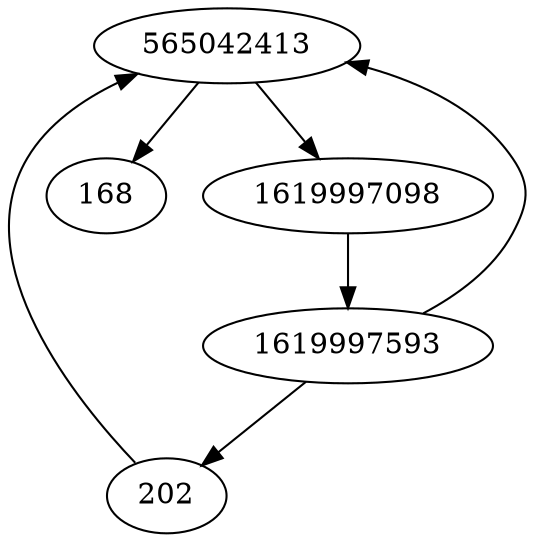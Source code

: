 strict digraph  {
168;
1619997098;
202;
565042413;
1619997593;
1619997098 -> 1619997593;
202 -> 565042413;
565042413 -> 1619997098;
565042413 -> 168;
1619997593 -> 202;
1619997593 -> 565042413;
}
